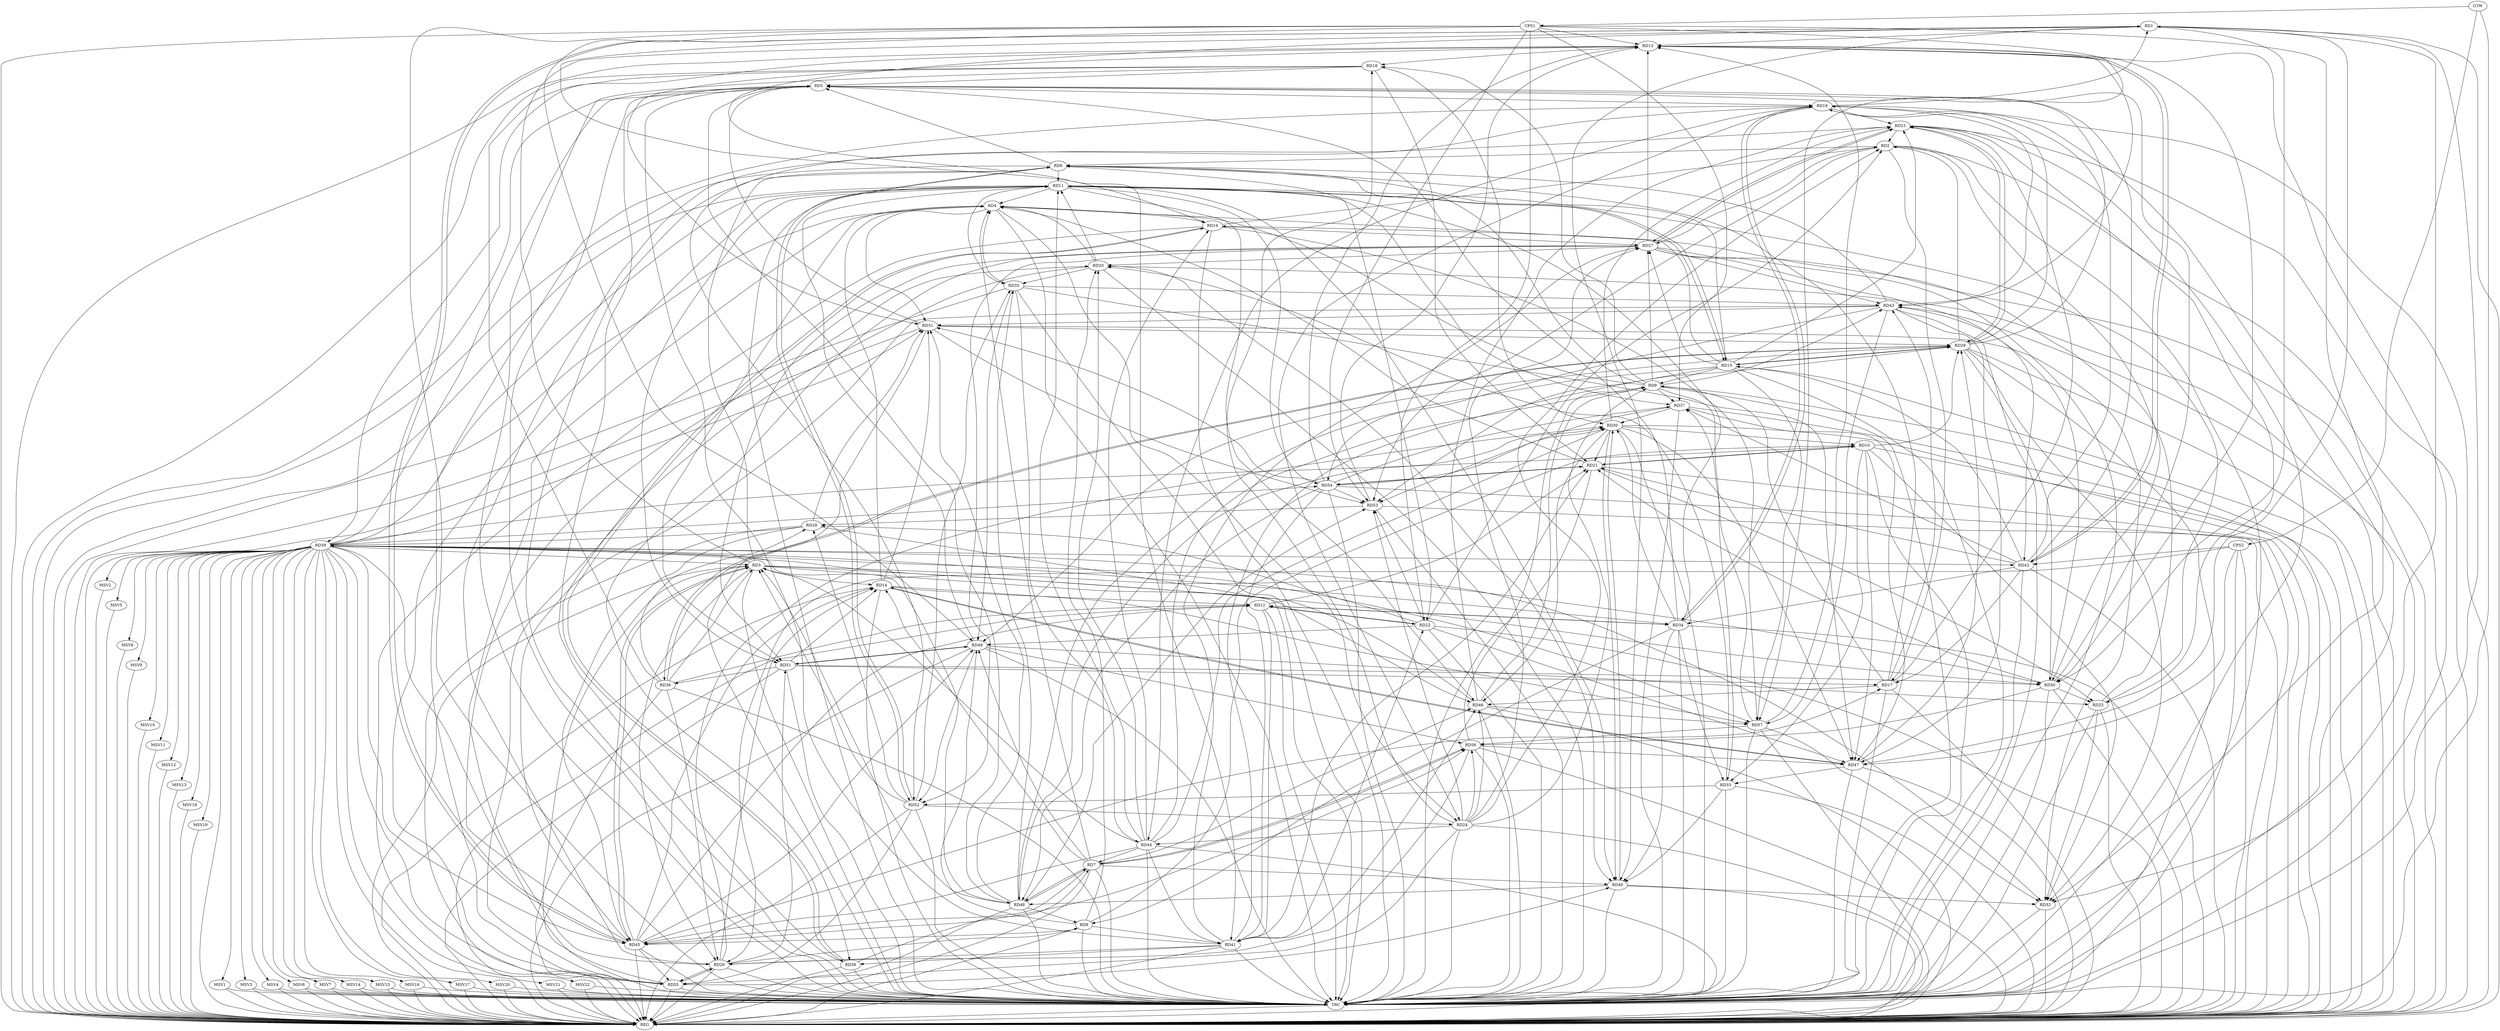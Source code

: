 strict digraph G {
  RD1 [ label="RD1" ];
  RD2 [ label="RD2" ];
  RD3 [ label="RD3" ];
  RD4 [ label="RD4" ];
  RD5 [ label="RD5" ];
  RD6 [ label="RD6" ];
  RD7 [ label="RD7" ];
  RD8 [ label="RD8" ];
  RD9 [ label="RD9" ];
  RD10 [ label="RD10" ];
  RD11 [ label="RD11" ];
  RD12 [ label="RD12" ];
  RD13 [ label="RD13" ];
  RD14 [ label="RD14" ];
  RD15 [ label="RD15" ];
  RD16 [ label="RD16" ];
  RD17 [ label="RD17" ];
  RD18 [ label="RD18" ];
  RD19 [ label="RD19" ];
  RD20 [ label="RD20" ];
  RD21 [ label="RD21" ];
  RD22 [ label="RD22" ];
  RD23 [ label="RD23" ];
  RD24 [ label="RD24" ];
  RD25 [ label="RD25" ];
  RD26 [ label="RD26" ];
  RD27 [ label="RD27" ];
  RD28 [ label="RD28" ];
  RD29 [ label="RD29" ];
  RD30 [ label="RD30" ];
  RD31 [ label="RD31" ];
  RD32 [ label="RD32" ];
  RD33 [ label="RD33" ];
  RD34 [ label="RD34" ];
  RD35 [ label="RD35" ];
  RD36 [ label="RD36" ];
  RD37 [ label="RD37" ];
  RD38 [ label="RD38" ];
  RD39 [ label="RD39" ];
  RD40 [ label="RD40" ];
  RD41 [ label="RD41" ];
  RD42 [ label="RD42" ];
  RD43 [ label="RD43" ];
  RD44 [ label="RD44" ];
  RD45 [ label="RD45" ];
  RD46 [ label="RD46" ];
  RD47 [ label="RD47" ];
  RD48 [ label="RD48" ];
  RD49 [ label="RD49" ];
  RD50 [ label="RD50" ];
  RD51 [ label="RD51" ];
  RD52 [ label="RD52" ];
  RD53 [ label="RD53" ];
  RD54 [ label="RD54" ];
  RD55 [ label="RD55" ];
  RD56 [ label="RD56" ];
  RD57 [ label="RD57" ];
  CPS1 [ label="CPS1" ];
  CPS2 [ label="CPS2" ];
  GTW [ label="GTW" ];
  REG [ label="REG" ];
  TRC [ label="TRC" ];
  MSV1 [ label="MSV1" ];
  MSV2 [ label="MSV2" ];
  MSV3 [ label="MSV3" ];
  MSV4 [ label="MSV4" ];
  MSV5 [ label="MSV5" ];
  MSV6 [ label="MSV6" ];
  MSV7 [ label="MSV7" ];
  MSV8 [ label="MSV8" ];
  MSV9 [ label="MSV9" ];
  MSV10 [ label="MSV10" ];
  MSV11 [ label="MSV11" ];
  MSV12 [ label="MSV12" ];
  MSV13 [ label="MSV13" ];
  MSV14 [ label="MSV14" ];
  MSV15 [ label="MSV15" ];
  MSV16 [ label="MSV16" ];
  MSV17 [ label="MSV17" ];
  MSV18 [ label="MSV18" ];
  MSV19 [ label="MSV19" ];
  MSV20 [ label="MSV20" ];
  MSV21 [ label="MSV21" ];
  MSV22 [ label="MSV22" ];
  RD3 -> RD1;
  RD1 -> RD13;
  RD19 -> RD1;
  RD1 -> RD32;
  RD1 -> RD40;
  RD1 -> RD41;
  RD1 -> RD45;
  RD45 -> RD1;
  RD47 -> RD1;
  RD1 -> RD50;
  RD2 -> RD6;
  RD16 -> RD2;
  RD2 -> RD17;
  RD22 -> RD2;
  RD23 -> RD2;
  RD24 -> RD2;
  RD2 -> RD27;
  RD29 -> RD2;
  RD2 -> RD50;
  RD2 -> RD53;
  RD3 -> RD6;
  RD3 -> RD14;
  RD3 -> RD26;
  RD3 -> RD32;
  RD36 -> RD3;
  RD39 -> RD3;
  RD44 -> RD3;
  RD3 -> RD45;
  RD45 -> RD3;
  RD3 -> RD46;
  RD48 -> RD3;
  RD3 -> RD50;
  RD52 -> RD3;
  RD55 -> RD3;
  RD7 -> RD4;
  RD9 -> RD4;
  RD11 -> RD4;
  RD14 -> RD4;
  RD15 -> RD4;
  RD4 -> RD16;
  RD20 -> RD4;
  RD21 -> RD4;
  RD4 -> RD24;
  RD26 -> RD4;
  RD4 -> RD31;
  RD35 -> RD4;
  RD4 -> RD51;
  RD6 -> RD5;
  RD18 -> RD5;
  RD5 -> RD19;
  RD29 -> RD5;
  RD31 -> RD5;
  RD34 -> RD5;
  RD38 -> RD5;
  RD39 -> RD5;
  RD41 -> RD5;
  RD42 -> RD5;
  RD5 -> RD48;
  RD50 -> RD5;
  RD9 -> RD6;
  RD6 -> RD11;
  RD6 -> RD15;
  RD17 -> RD6;
  RD6 -> RD22;
  RD43 -> RD6;
  RD6 -> RD52;
  RD52 -> RD6;
  RD7 -> RD14;
  RD38 -> RD7;
  RD7 -> RD40;
  RD44 -> RD7;
  RD7 -> RD45;
  RD7 -> RD46;
  RD7 -> RD48;
  RD48 -> RD7;
  RD7 -> RD49;
  RD7 -> RD56;
  RD56 -> RD7;
  RD8 -> RD10;
  RD8 -> RD20;
  RD26 -> RD8;
  RD34 -> RD8;
  RD8 -> RD41;
  RD8 -> RD45;
  RD48 -> RD8;
  RD8 -> RD49;
  RD15 -> RD9;
  RD17 -> RD9;
  RD9 -> RD18;
  RD24 -> RD9;
  RD9 -> RD27;
  RD9 -> RD33;
  RD9 -> RD37;
  RD9 -> RD43;
  RD44 -> RD9;
  RD46 -> RD9;
  RD56 -> RD9;
  RD10 -> RD21;
  RD21 -> RD10;
  RD10 -> RD29;
  RD30 -> RD10;
  RD10 -> RD32;
  RD10 -> RD33;
  RD39 -> RD10;
  RD10 -> RD47;
  RD11 -> RD15;
  RD15 -> RD11;
  RD20 -> RD11;
  RD25 -> RD11;
  RD11 -> RD34;
  RD11 -> RD35;
  RD11 -> RD37;
  RD39 -> RD11;
  RD11 -> RD40;
  RD44 -> RD11;
  RD11 -> RD46;
  RD49 -> RD11;
  RD11 -> RD51;
  RD11 -> RD54;
  RD55 -> RD11;
  RD14 -> RD12;
  RD12 -> RD21;
  RD12 -> RD22;
  RD22 -> RD12;
  RD12 -> RD34;
  RD34 -> RD12;
  RD36 -> RD12;
  RD12 -> RD41;
  RD45 -> RD12;
  RD13 -> RD18;
  RD27 -> RD13;
  RD13 -> RD31;
  RD36 -> RD13;
  RD13 -> RD42;
  RD42 -> RD13;
  RD13 -> RD43;
  RD13 -> RD50;
  RD53 -> RD13;
  RD54 -> RD13;
  RD57 -> RD13;
  RD26 -> RD14;
  RD14 -> RD31;
  RD45 -> RD14;
  RD14 -> RD47;
  RD47 -> RD14;
  RD51 -> RD14;
  RD14 -> RD57;
  RD15 -> RD23;
  RD15 -> RD27;
  RD15 -> RD29;
  RD29 -> RD15;
  RD42 -> RD15;
  RD15 -> RD48;
  RD15 -> RD53;
  RD15 -> RD57;
  RD25 -> RD16;
  RD16 -> RD27;
  RD16 -> RD38;
  RD38 -> RD16;
  RD44 -> RD16;
  RD16 -> RD57;
  RD17 -> RD23;
  RD42 -> RD17;
  RD17 -> RD43;
  RD45 -> RD17;
  RD17 -> RD46;
  RD51 -> RD17;
  RD18 -> RD21;
  RD24 -> RD18;
  RD18 -> RD30;
  RD18 -> RD39;
  RD19 -> RD23;
  RD19 -> RD24;
  RD29 -> RD19;
  RD19 -> RD34;
  RD34 -> RD19;
  RD42 -> RD19;
  RD19 -> RD43;
  RD19 -> RD44;
  RD19 -> RD52;
  RD55 -> RD19;
  RD27 -> RD20;
  RD33 -> RD20;
  RD20 -> RD35;
  RD20 -> RD40;
  RD44 -> RD20;
  RD45 -> RD20;
  RD20 -> RD55;
  RD21 -> RD25;
  RD30 -> RD21;
  RD41 -> RD21;
  RD42 -> RD21;
  RD50 -> RD21;
  RD21 -> RD54;
  RD54 -> RD21;
  RD22 -> RD28;
  RD41 -> RD22;
  RD22 -> RD47;
  RD22 -> RD49;
  RD22 -> RD53;
  RD23 -> RD25;
  RD23 -> RD26;
  RD23 -> RD27;
  RD27 -> RD23;
  RD23 -> RD29;
  RD29 -> RD23;
  RD30 -> RD23;
  RD46 -> RD23;
  RD24 -> RD27;
  RD24 -> RD44;
  RD24 -> RD46;
  RD52 -> RD24;
  RD24 -> RD53;
  RD24 -> RD55;
  RD24 -> RD56;
  RD25 -> RD32;
  RD49 -> RD25;
  RD50 -> RD25;
  RD26 -> RD30;
  RD36 -> RD26;
  RD41 -> RD26;
  RD26 -> RD51;
  RD26 -> RD55;
  RD55 -> RD26;
  RD56 -> RD26;
  RD27 -> RD38;
  RD41 -> RD27;
  RD27 -> RD42;
  RD27 -> RD43;
  RD27 -> RD51;
  RD27 -> RD52;
  RD28 -> RD31;
  RD36 -> RD28;
  RD28 -> RD39;
  RD28 -> RD45;
  RD52 -> RD28;
  RD53 -> RD28;
  RD31 -> RD29;
  RD29 -> RD32;
  RD29 -> RD36;
  RD36 -> RD29;
  RD41 -> RD29;
  RD47 -> RD29;
  RD29 -> RD49;
  RD29 -> RD50;
  RD34 -> RD30;
  RD37 -> RD30;
  RD30 -> RD40;
  RD40 -> RD30;
  RD44 -> RD30;
  RD30 -> RD46;
  RD30 -> RD47;
  RD48 -> RD30;
  RD54 -> RD30;
  RD31 -> RD32;
  RD39 -> RD31;
  RD43 -> RD31;
  RD48 -> RD31;
  RD31 -> RD53;
  RD54 -> RD31;
  RD40 -> RD32;
  RD57 -> RD32;
  RD34 -> RD33;
  RD33 -> RD40;
  RD47 -> RD33;
  RD33 -> RD52;
  RD39 -> RD34;
  RD34 -> RD40;
  RD42 -> RD34;
  RD35 -> RD43;
  RD35 -> RD44;
  RD35 -> RD47;
  RD48 -> RD35;
  RD35 -> RD49;
  RD52 -> RD35;
  RD51 -> RD36;
  RD42 -> RD37;
  RD37 -> RD47;
  RD37 -> RD53;
  RD54 -> RD37;
  RD57 -> RD37;
  RD41 -> RD38;
  RD39 -> RD42;
  RD39 -> RD45;
  RD46 -> RD39;
  RD48 -> RD39;
  RD39 -> RD50;
  RD39 -> RD54;
  RD39 -> RD55;
  RD39 -> RD57;
  RD40 -> RD48;
  RD55 -> RD40;
  RD44 -> RD41;
  RD41 -> RD46;
  RD54 -> RD41;
  RD43 -> RD45;
  RD43 -> RD47;
  RD50 -> RD43;
  RD43 -> RD54;
  RD43 -> RD57;
  RD44 -> RD45;
  RD45 -> RD49;
  RD45 -> RD55;
  RD45 -> RD56;
  RD46 -> RD57;
  RD56 -> RD47;
  RD48 -> RD53;
  RD54 -> RD48;
  RD49 -> RD51;
  RD51 -> RD49;
  RD49 -> RD52;
  RD49 -> RD56;
  RD51 -> RD50;
  RD50 -> RD56;
  RD52 -> RD55;
  RD54 -> RD53;
  RD57 -> RD56;
  CPS1 -> RD32;
  CPS1 -> RD49;
  CPS1 -> RD53;
  CPS1 -> RD22;
  CPS1 -> RD57;
  CPS1 -> RD13;
  CPS1 -> RD16;
  CPS1 -> RD37;
  CPS2 -> RD42;
  CPS2 -> RD26;
  CPS2 -> RD47;
  GTW -> CPS1;
  GTW -> CPS2;
  RD1 -> REG;
  RD2 -> REG;
  RD3 -> REG;
  RD4 -> REG;
  RD5 -> REG;
  RD6 -> REG;
  RD7 -> REG;
  RD8 -> REG;
  RD9 -> REG;
  RD10 -> REG;
  RD11 -> REG;
  RD12 -> REG;
  RD13 -> REG;
  RD14 -> REG;
  RD15 -> REG;
  RD16 -> REG;
  RD17 -> REG;
  RD18 -> REG;
  RD19 -> REG;
  RD20 -> REG;
  RD21 -> REG;
  RD22 -> REG;
  RD23 -> REG;
  RD24 -> REG;
  RD25 -> REG;
  RD26 -> REG;
  RD27 -> REG;
  RD28 -> REG;
  RD29 -> REG;
  RD30 -> REG;
  RD31 -> REG;
  RD32 -> REG;
  RD33 -> REG;
  RD34 -> REG;
  RD35 -> REG;
  RD36 -> REG;
  RD37 -> REG;
  RD38 -> REG;
  RD39 -> REG;
  RD40 -> REG;
  RD41 -> REG;
  RD42 -> REG;
  RD43 -> REG;
  RD44 -> REG;
  RD45 -> REG;
  RD46 -> REG;
  RD47 -> REG;
  RD48 -> REG;
  RD49 -> REG;
  RD50 -> REG;
  RD51 -> REG;
  RD52 -> REG;
  RD53 -> REG;
  RD54 -> REG;
  RD55 -> REG;
  RD56 -> REG;
  RD57 -> REG;
  CPS1 -> REG;
  CPS2 -> REG;
  RD1 -> TRC;
  RD2 -> TRC;
  RD3 -> TRC;
  RD4 -> TRC;
  RD5 -> TRC;
  RD6 -> TRC;
  RD7 -> TRC;
  RD8 -> TRC;
  RD9 -> TRC;
  RD10 -> TRC;
  RD11 -> TRC;
  RD12 -> TRC;
  RD13 -> TRC;
  RD14 -> TRC;
  RD15 -> TRC;
  RD16 -> TRC;
  RD17 -> TRC;
  RD18 -> TRC;
  RD19 -> TRC;
  RD20 -> TRC;
  RD21 -> TRC;
  RD22 -> TRC;
  RD23 -> TRC;
  RD24 -> TRC;
  RD25 -> TRC;
  RD26 -> TRC;
  RD27 -> TRC;
  RD28 -> TRC;
  RD29 -> TRC;
  RD30 -> TRC;
  RD31 -> TRC;
  RD32 -> TRC;
  RD33 -> TRC;
  RD34 -> TRC;
  RD35 -> TRC;
  RD36 -> TRC;
  RD37 -> TRC;
  RD38 -> TRC;
  RD39 -> TRC;
  RD40 -> TRC;
  RD41 -> TRC;
  RD42 -> TRC;
  RD43 -> TRC;
  RD44 -> TRC;
  RD45 -> TRC;
  RD46 -> TRC;
  RD47 -> TRC;
  RD48 -> TRC;
  RD49 -> TRC;
  RD50 -> TRC;
  RD51 -> TRC;
  RD52 -> TRC;
  RD53 -> TRC;
  RD54 -> TRC;
  RD55 -> TRC;
  RD56 -> TRC;
  RD57 -> TRC;
  CPS1 -> TRC;
  CPS2 -> TRC;
  GTW -> TRC;
  TRC -> REG;
  RD39 -> MSV1;
  RD39 -> MSV2;
  RD39 -> MSV3;
  MSV1 -> REG;
  MSV1 -> TRC;
  MSV2 -> REG;
  MSV3 -> REG;
  MSV3 -> TRC;
  RD39 -> MSV4;
  RD39 -> MSV5;
  RD39 -> MSV6;
  MSV4 -> REG;
  MSV4 -> TRC;
  MSV5 -> REG;
  MSV6 -> REG;
  MSV6 -> TRC;
  RD39 -> MSV7;
  RD39 -> MSV8;
  MSV7 -> REG;
  MSV7 -> TRC;
  MSV8 -> REG;
  RD39 -> MSV9;
  MSV9 -> REG;
  RD39 -> MSV10;
  RD39 -> MSV11;
  MSV10 -> REG;
  MSV11 -> REG;
  RD39 -> MSV12;
  MSV12 -> REG;
  RD39 -> MSV13;
  RD39 -> MSV14;
  RD39 -> MSV15;
  RD39 -> MSV16;
  MSV13 -> REG;
  MSV14 -> REG;
  MSV14 -> TRC;
  MSV15 -> REG;
  MSV15 -> TRC;
  MSV16 -> REG;
  MSV16 -> TRC;
  RD39 -> MSV17;
  MSV17 -> REG;
  MSV17 -> TRC;
  RD39 -> MSV18;
  MSV18 -> REG;
  RD39 -> MSV19;
  RD39 -> MSV20;
  RD39 -> MSV21;
  MSV19 -> REG;
  MSV20 -> REG;
  MSV20 -> TRC;
  MSV21 -> REG;
  MSV21 -> TRC;
  RD39 -> MSV22;
  MSV22 -> REG;
  MSV22 -> TRC;
}
